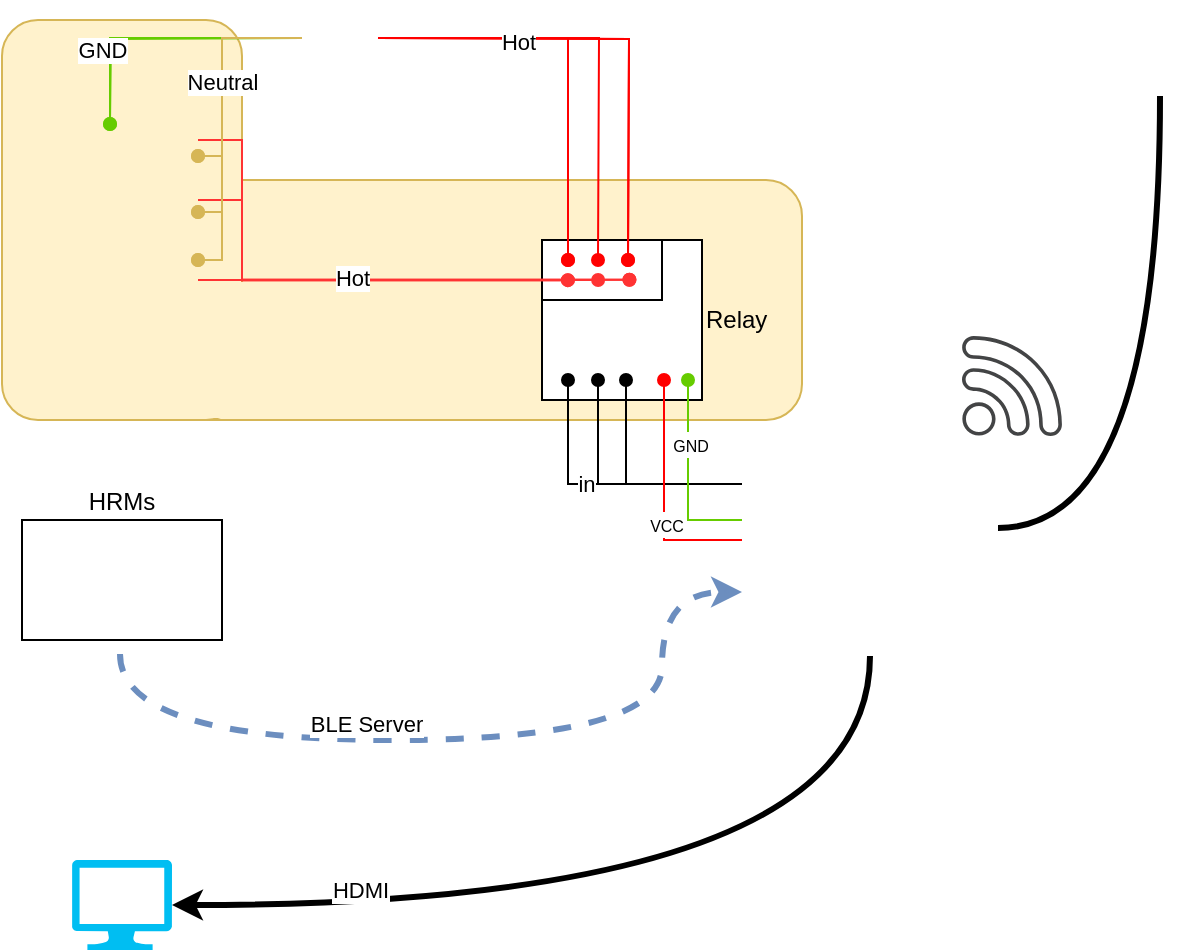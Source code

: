<mxfile version="15.3.7" type="device" pages="2"><diagram id="zQVRt-kyHdrssyUH8KH9" name="Page-1"><mxGraphModel dx="1422" dy="774" grid="1" gridSize="10" guides="1" tooltips="1" connect="1" arrows="1" fold="1" page="1" pageScale="1" pageWidth="1100" pageHeight="850" math="0" shadow="0"><root><mxCell id="0"/><mxCell id="1" parent="0"/><mxCell id="lYrH8xXWiFW9uRE9ra55-70" value="" style="rounded=1;whiteSpace=wrap;html=1;fillColor=#fff2cc;strokeColor=#d6b656;" vertex="1" parent="1"><mxGeometry x="88" y="150" width="332" height="120" as="geometry"/></mxCell><mxCell id="lYrH8xXWiFW9uRE9ra55-69" value="" style="rounded=1;whiteSpace=wrap;html=1;fillColor=#fff2cc;strokeColor=#d6b656;" vertex="1" parent="1"><mxGeometry x="20" y="70" width="120" height="200" as="geometry"/></mxCell><mxCell id="lYrH8xXWiFW9uRE9ra55-53" value="HRMs" style="whiteSpace=wrap;html=1;labelPosition=center;verticalLabelPosition=top;align=center;verticalAlign=bottom;" vertex="1" parent="1"><mxGeometry x="30" y="320" width="100" height="60" as="geometry"/></mxCell><mxCell id="lYrH8xXWiFW9uRE9ra55-24" value="Relay" style="whiteSpace=wrap;html=1;aspect=fixed;labelPosition=right;verticalLabelPosition=middle;align=left;verticalAlign=middle;" vertex="1" parent="1"><mxGeometry x="290" y="180" width="80" height="80" as="geometry"/></mxCell><mxCell id="lYrH8xXWiFW9uRE9ra55-1" value="" style="shape=image;html=1;verticalAlign=top;verticalLabelPosition=bottom;labelBackgroundColor=#ffffff;imageAspect=0;aspect=fixed;image=https://cdn2.iconfinder.com/data/icons/thesquid-ink-40-free-flat-icon-pack/64/traffic-light-128.png" vertex="1" parent="1"><mxGeometry x="30" y="122" width="88" height="88" as="geometry"/></mxCell><mxCell id="lYrH8xXWiFW9uRE9ra55-48" style="edgeStyle=orthogonalEdgeStyle;jumpStyle=arc;orthogonalLoop=1;jettySize=auto;html=1;endArrow=classic;endFill=1;strokeColor=#6c8ebf;fillColor=#dae8fc;strokeWidth=3;curved=1;dashed=1;entryX=0;entryY=0.75;entryDx=0;entryDy=0;" edge="1" parent="1" target="lYrH8xXWiFW9uRE9ra55-9"><mxGeometry relative="1" as="geometry"><mxPoint x="79" y="387" as="sourcePoint"/><mxPoint x="454" y="402" as="targetPoint"/><Array as="points"><mxPoint x="79" y="430"/><mxPoint x="350" y="430"/><mxPoint x="350" y="356"/></Array></mxGeometry></mxCell><mxCell id="lYrH8xXWiFW9uRE9ra55-54" value="BLE Server" style="edgeLabel;html=1;align=center;verticalAlign=middle;resizable=0;points=[];" vertex="1" connectable="0" parent="lYrH8xXWiFW9uRE9ra55-48"><mxGeometry x="-0.227" y="8" relative="1" as="geometry"><mxPoint as="offset"/></mxGeometry></mxCell><mxCell id="lYrH8xXWiFW9uRE9ra55-12" value="" style="group" vertex="1" connectable="0" parent="1"><mxGeometry x="390" y="260" width="128" height="128" as="geometry"/></mxCell><mxCell id="lYrH8xXWiFW9uRE9ra55-9" value="" style="shape=image;html=1;verticalAlign=top;verticalLabelPosition=bottom;labelBackgroundColor=#ffffff;imageAspect=0;aspect=fixed;image=https://cdn0.iconfinder.com/data/icons/thin-line-icons-for-seo-and-development-1/64/Programming_Development_hardware-128.png" vertex="1" parent="lYrH8xXWiFW9uRE9ra55-12"><mxGeometry width="128" height="128" as="geometry"/></mxCell><mxCell id="lYrH8xXWiFW9uRE9ra55-10" value="" style="shape=image;html=1;verticalAlign=top;verticalLabelPosition=bottom;labelBackgroundColor=#ffffff;imageAspect=0;aspect=fixed;image=https://cdn3.iconfinder.com/data/icons/popular-services-brands-vol-2/512/raspberry-pi-128.png" vertex="1" parent="lYrH8xXWiFW9uRE9ra55-12"><mxGeometry x="70" y="18" width="38" height="38" as="geometry"/></mxCell><mxCell id="lYrH8xXWiFW9uRE9ra55-11" value="" style="shape=image;html=1;verticalAlign=top;verticalLabelPosition=bottom;labelBackgroundColor=#ffffff;imageAspect=0;aspect=fixed;image=https://cdn3.iconfinder.com/data/icons/popular-services-brands-vol-2/512/raspberry-pi-128.png" vertex="1" parent="lYrH8xXWiFW9uRE9ra55-12"><mxGeometry x="70" y="18" width="38" height="38" as="geometry"/></mxCell><mxCell id="lYrH8xXWiFW9uRE9ra55-15" style="edgeStyle=orthogonalEdgeStyle;rounded=0;orthogonalLoop=1;jettySize=auto;html=1;endArrow=oval;endFill=1;" edge="1" parent="1" source="lYrH8xXWiFW9uRE9ra55-9"><mxGeometry relative="1" as="geometry"><mxPoint x="332" y="250" as="targetPoint"/><Array as="points"><mxPoint x="332" y="302"/></Array></mxGeometry></mxCell><mxCell id="lYrH8xXWiFW9uRE9ra55-16" style="edgeStyle=orthogonalEdgeStyle;rounded=0;orthogonalLoop=1;jettySize=auto;html=1;endArrow=oval;endFill=1;" edge="1" parent="1" source="lYrH8xXWiFW9uRE9ra55-9"><mxGeometry relative="1" as="geometry"><mxPoint x="318" y="250" as="targetPoint"/><Array as="points"><mxPoint x="318" y="302"/></Array></mxGeometry></mxCell><mxCell id="lYrH8xXWiFW9uRE9ra55-18" style="edgeStyle=orthogonalEdgeStyle;rounded=0;orthogonalLoop=1;jettySize=auto;html=1;endArrow=oval;endFill=1;" edge="1" parent="1" source="lYrH8xXWiFW9uRE9ra55-9"><mxGeometry relative="1" as="geometry"><mxPoint x="303" y="250" as="targetPoint"/><Array as="points"><mxPoint x="303" y="302"/></Array></mxGeometry></mxCell><mxCell id="lYrH8xXWiFW9uRE9ra55-67" value="in" style="edgeLabel;html=1;align=center;verticalAlign=middle;resizable=0;points=[];" vertex="1" connectable="0" parent="lYrH8xXWiFW9uRE9ra55-18"><mxGeometry x="0.132" relative="1" as="geometry"><mxPoint as="offset"/></mxGeometry></mxCell><mxCell id="lYrH8xXWiFW9uRE9ra55-29" value="" style="rounded=0;whiteSpace=wrap;html=1;" vertex="1" parent="1"><mxGeometry x="290" y="180" width="60" height="30" as="geometry"/></mxCell><mxCell id="lYrH8xXWiFW9uRE9ra55-21" style="edgeStyle=orthogonalEdgeStyle;rounded=0;orthogonalLoop=1;jettySize=auto;html=1;endArrow=oval;endFill=1;strokeColor=#FF0000;" edge="1" parent="1" source="lYrH8xXWiFW9uRE9ra55-20"><mxGeometry relative="1" as="geometry"><mxPoint x="303" y="190" as="targetPoint"/><Array as="points"><mxPoint x="303" y="79"/></Array></mxGeometry></mxCell><mxCell id="lYrH8xXWiFW9uRE9ra55-22" style="edgeStyle=orthogonalEdgeStyle;rounded=0;orthogonalLoop=1;jettySize=auto;html=1;endArrow=oval;endFill=1;strokeColor=#FF0000;" edge="1" parent="1" source="lYrH8xXWiFW9uRE9ra55-20"><mxGeometry relative="1" as="geometry"><mxPoint x="318" y="190" as="targetPoint"/></mxGeometry></mxCell><mxCell id="lYrH8xXWiFW9uRE9ra55-30" style="edgeStyle=orthogonalEdgeStyle;rounded=0;orthogonalLoop=1;jettySize=auto;html=1;endArrow=oval;endFill=1;strokeColor=#d6b656;fillColor=#fff2cc;" edge="1" parent="1" source="lYrH8xXWiFW9uRE9ra55-20" target="lYrH8xXWiFW9uRE9ra55-1"><mxGeometry relative="1" as="geometry"><Array as="points"><mxPoint x="130" y="79"/><mxPoint x="130" y="138"/></Array></mxGeometry></mxCell><mxCell id="lYrH8xXWiFW9uRE9ra55-32" style="edgeStyle=orthogonalEdgeStyle;rounded=0;orthogonalLoop=1;jettySize=auto;html=1;endArrow=oval;endFill=1;strokeColor=#d6b656;fillColor=#fff2cc;" edge="1" parent="1" source="lYrH8xXWiFW9uRE9ra55-20" target="lYrH8xXWiFW9uRE9ra55-1"><mxGeometry relative="1" as="geometry"><Array as="points"><mxPoint x="130" y="79"/><mxPoint x="130" y="166"/></Array></mxGeometry></mxCell><mxCell id="lYrH8xXWiFW9uRE9ra55-33" style="edgeStyle=orthogonalEdgeStyle;rounded=0;orthogonalLoop=1;jettySize=auto;html=1;endArrow=oval;endFill=1;strokeColor=#d6b656;fillColor=#fff2cc;" edge="1" parent="1" source="lYrH8xXWiFW9uRE9ra55-20" target="lYrH8xXWiFW9uRE9ra55-1"><mxGeometry relative="1" as="geometry"><Array as="points"><mxPoint x="130" y="79"/><mxPoint x="130" y="190"/></Array></mxGeometry></mxCell><mxCell id="lYrH8xXWiFW9uRE9ra55-34" style="edgeStyle=orthogonalEdgeStyle;rounded=0;orthogonalLoop=1;jettySize=auto;html=1;endArrow=oval;endFill=1;strokeColor=#66CC00;" edge="1" parent="1" source="lYrH8xXWiFW9uRE9ra55-20" target="lYrH8xXWiFW9uRE9ra55-1"><mxGeometry relative="1" as="geometry"/></mxCell><mxCell id="lYrH8xXWiFW9uRE9ra55-20" value="" style="shape=image;html=1;verticalAlign=top;verticalLabelPosition=bottom;labelBackgroundColor=#ffffff;imageAspect=0;aspect=fixed;image=https://cdn2.iconfinder.com/data/icons/donkey/800/19-128.png" vertex="1" parent="1"><mxGeometry x="170" y="60" width="38" height="38" as="geometry"/></mxCell><mxCell id="lYrH8xXWiFW9uRE9ra55-25" style="edgeStyle=orthogonalEdgeStyle;rounded=0;orthogonalLoop=1;jettySize=auto;html=1;endArrow=oval;endFill=1;strokeColor=#FF0000;" edge="1" parent="1"><mxGeometry relative="1" as="geometry"><mxPoint x="333" y="190" as="targetPoint"/><mxPoint x="208" y="79" as="sourcePoint"/></mxGeometry></mxCell><mxCell id="lYrH8xXWiFW9uRE9ra55-26" style="edgeStyle=orthogonalEdgeStyle;rounded=0;orthogonalLoop=1;jettySize=auto;html=1;endArrow=oval;endFill=1;strokeColor=#FF0000;" edge="1" parent="1" source="lYrH8xXWiFW9uRE9ra55-9"><mxGeometry relative="1" as="geometry"><mxPoint x="351" y="250" as="targetPoint"/><Array as="points"><mxPoint x="351" y="330"/></Array></mxGeometry></mxCell><mxCell id="lYrH8xXWiFW9uRE9ra55-68" value="&lt;font style=&quot;font-size: 8px&quot;&gt;VCC&lt;/font&gt;" style="edgeLabel;html=1;align=center;verticalAlign=middle;resizable=0;points=[];" vertex="1" connectable="0" parent="lYrH8xXWiFW9uRE9ra55-26"><mxGeometry x="-0.203" y="-1" relative="1" as="geometry"><mxPoint as="offset"/></mxGeometry></mxCell><mxCell id="lYrH8xXWiFW9uRE9ra55-28" style="edgeStyle=orthogonalEdgeStyle;rounded=0;orthogonalLoop=1;jettySize=auto;html=1;endArrow=oval;endFill=1;strokeColor=#66CC00;" edge="1" parent="1" source="lYrH8xXWiFW9uRE9ra55-9"><mxGeometry relative="1" as="geometry"><mxPoint x="363" y="250" as="targetPoint"/><Array as="points"><mxPoint x="363" y="320"/></Array></mxGeometry></mxCell><mxCell id="lYrH8xXWiFW9uRE9ra55-75" value="&lt;font style=&quot;font-size: 8px&quot;&gt;GND&lt;/font&gt;" style="edgeLabel;html=1;align=center;verticalAlign=middle;resizable=0;points=[];" vertex="1" connectable="0" parent="lYrH8xXWiFW9uRE9ra55-28"><mxGeometry x="0.336" y="-1" relative="1" as="geometry"><mxPoint as="offset"/></mxGeometry></mxCell><mxCell id="lYrH8xXWiFW9uRE9ra55-36" style="edgeStyle=orthogonalEdgeStyle;rounded=0;orthogonalLoop=1;jettySize=auto;html=1;endArrow=oval;endFill=1;strokeColor=#FF3333;" edge="1" parent="1" source="lYrH8xXWiFW9uRE9ra55-1"><mxGeometry relative="1" as="geometry"><mxPoint x="318.058" y="199.994" as="targetPoint"/><Array as="points"><mxPoint x="220" y="200"/><mxPoint x="220" y="200"/></Array></mxGeometry></mxCell><mxCell id="lYrH8xXWiFW9uRE9ra55-37" style="edgeStyle=orthogonalEdgeStyle;rounded=0;orthogonalLoop=1;jettySize=auto;html=1;endArrow=oval;endFill=1;strokeColor=#FF3333;" edge="1" parent="1" source="lYrH8xXWiFW9uRE9ra55-1"><mxGeometry relative="1" as="geometry"><mxPoint x="333.722" y="199.864" as="targetPoint"/><Array as="points"><mxPoint x="140" y="130"/><mxPoint x="140" y="200"/></Array></mxGeometry></mxCell><mxCell id="lYrH8xXWiFW9uRE9ra55-35" style="edgeStyle=orthogonalEdgeStyle;rounded=0;orthogonalLoop=1;jettySize=auto;html=1;endArrow=oval;endFill=1;strokeColor=#FF3333;" edge="1" parent="1" source="lYrH8xXWiFW9uRE9ra55-1"><mxGeometry relative="1" as="geometry"><mxPoint x="302.946" y="200.085" as="targetPoint"/><Array as="points"><mxPoint x="140" y="160"/><mxPoint x="140" y="200"/></Array></mxGeometry></mxCell><mxCell id="lYrH8xXWiFW9uRE9ra55-40" style="edgeStyle=orthogonalEdgeStyle;rounded=0;orthogonalLoop=1;jettySize=auto;html=1;endArrow=oval;endFill=1;strokeColor=#66CC00;" edge="1" parent="1"><mxGeometry relative="1" as="geometry"><mxPoint x="170" y="79.01" as="sourcePoint"/><mxPoint x="74.0" y="122" as="targetPoint"/></mxGeometry></mxCell><mxCell id="lYrH8xXWiFW9uRE9ra55-66" value="GND" style="edgeLabel;html=1;align=center;verticalAlign=middle;resizable=0;points=[];" vertex="1" connectable="0" parent="lYrH8xXWiFW9uRE9ra55-40"><mxGeometry x="0.459" y="-5" relative="1" as="geometry"><mxPoint as="offset"/></mxGeometry></mxCell><mxCell id="lYrH8xXWiFW9uRE9ra55-41" style="edgeStyle=orthogonalEdgeStyle;rounded=0;orthogonalLoop=1;jettySize=auto;html=1;endArrow=oval;endFill=1;strokeColor=#d6b656;fillColor=#fff2cc;" edge="1" parent="1"><mxGeometry relative="1" as="geometry"><mxPoint x="170" y="79.01" as="sourcePoint"/><mxPoint x="118.0" y="190.0" as="targetPoint"/><Array as="points"><mxPoint x="130" y="79"/><mxPoint x="130" y="190"/></Array></mxGeometry></mxCell><mxCell id="lYrH8xXWiFW9uRE9ra55-42" style="edgeStyle=orthogonalEdgeStyle;rounded=0;orthogonalLoop=1;jettySize=auto;html=1;endArrow=oval;endFill=1;strokeColor=#d6b656;fillColor=#fff2cc;" edge="1" parent="1"><mxGeometry relative="1" as="geometry"><mxPoint x="170" y="79.01" as="sourcePoint"/><mxPoint x="118.0" y="138" as="targetPoint"/><Array as="points"><mxPoint x="130" y="79"/><mxPoint x="130" y="138"/></Array></mxGeometry></mxCell><mxCell id="lYrH8xXWiFW9uRE9ra55-43" style="edgeStyle=orthogonalEdgeStyle;rounded=0;orthogonalLoop=1;jettySize=auto;html=1;endArrow=oval;endFill=1;strokeColor=#FF3333;" edge="1" parent="1"><mxGeometry relative="1" as="geometry"><mxPoint x="302.946" y="200.085" as="targetPoint"/><mxPoint x="118.0" y="160" as="sourcePoint"/><Array as="points"><mxPoint x="140" y="160"/><mxPoint x="140" y="200"/></Array></mxGeometry></mxCell><mxCell id="lYrH8xXWiFW9uRE9ra55-44" style="edgeStyle=orthogonalEdgeStyle;rounded=0;orthogonalLoop=1;jettySize=auto;html=1;endArrow=oval;endFill=1;strokeColor=#FF3333;" edge="1" parent="1"><mxGeometry relative="1" as="geometry"><mxPoint x="333.722" y="199.864" as="targetPoint"/><mxPoint x="118.0" y="130" as="sourcePoint"/><Array as="points"><mxPoint x="140" y="130"/><mxPoint x="140" y="200"/></Array></mxGeometry></mxCell><mxCell id="lYrH8xXWiFW9uRE9ra55-62" value="Hot" style="edgeLabel;html=1;align=center;verticalAlign=middle;resizable=0;points=[];" vertex="1" connectable="0" parent="lYrH8xXWiFW9uRE9ra55-44"><mxGeometry x="0.026" y="1" relative="1" as="geometry"><mxPoint as="offset"/></mxGeometry></mxCell><mxCell id="lYrH8xXWiFW9uRE9ra55-45" style="edgeStyle=orthogonalEdgeStyle;rounded=0;orthogonalLoop=1;jettySize=auto;html=1;endArrow=oval;endFill=1;strokeColor=#d6b656;fillColor=#fff2cc;" edge="1" parent="1"><mxGeometry relative="1" as="geometry"><mxPoint x="170" y="79.01" as="sourcePoint"/><mxPoint x="118.0" y="166.0" as="targetPoint"/><Array as="points"><mxPoint x="130" y="79"/><mxPoint x="130" y="166"/></Array></mxGeometry></mxCell><mxCell id="lYrH8xXWiFW9uRE9ra55-65" value="Neutral" style="edgeLabel;html=1;align=center;verticalAlign=middle;resizable=0;points=[];" vertex="1" connectable="0" parent="lYrH8xXWiFW9uRE9ra55-45"><mxGeometry x="-0.114" relative="1" as="geometry"><mxPoint as="offset"/></mxGeometry></mxCell><mxCell id="lYrH8xXWiFW9uRE9ra55-46" style="edgeStyle=orthogonalEdgeStyle;rounded=0;orthogonalLoop=1;jettySize=auto;html=1;endArrow=oval;endFill=1;strokeColor=#FF0000;" edge="1" parent="1"><mxGeometry relative="1" as="geometry"><mxPoint x="333" y="190" as="targetPoint"/><mxPoint x="208" y="79" as="sourcePoint"/></mxGeometry></mxCell><mxCell id="lYrH8xXWiFW9uRE9ra55-47" style="edgeStyle=orthogonalEdgeStyle;rounded=0;orthogonalLoop=1;jettySize=auto;html=1;endArrow=oval;endFill=1;strokeColor=#FF0000;" edge="1" parent="1"><mxGeometry relative="1" as="geometry"><mxPoint x="303" y="190" as="targetPoint"/><mxPoint x="208.0" y="79.01" as="sourcePoint"/><Array as="points"><mxPoint x="303" y="79"/></Array></mxGeometry></mxCell><mxCell id="lYrH8xXWiFW9uRE9ra55-64" value="Hot" style="edgeLabel;html=1;align=center;verticalAlign=middle;resizable=0;points=[];" vertex="1" connectable="0" parent="lYrH8xXWiFW9uRE9ra55-47"><mxGeometry x="-0.32" y="-2" relative="1" as="geometry"><mxPoint as="offset"/></mxGeometry></mxCell><mxCell id="lYrH8xXWiFW9uRE9ra55-50" value="" style="shape=image;html=1;verticalAlign=top;verticalLabelPosition=bottom;labelBackgroundColor=#ffffff;imageAspect=0;aspect=fixed;image=https://cdn4.iconfinder.com/data/icons/logos-and-brands/512/49_Bluetooth_logo_logos-128.png" vertex="1" parent="1"><mxGeometry x="70" y="326" width="48" height="48" as="geometry"/></mxCell><mxCell id="lYrH8xXWiFW9uRE9ra55-52" value="" style="shape=image;html=1;verticalAlign=top;verticalLabelPosition=bottom;labelBackgroundColor=#ffffff;imageAspect=0;aspect=fixed;image=https://cdn4.iconfinder.com/data/icons/logos-and-brands/512/49_Bluetooth_logo_logos-128.png" vertex="1" parent="1"><mxGeometry x="40" y="326" width="48" height="48" as="geometry"/></mxCell><mxCell id="lYrH8xXWiFW9uRE9ra55-60" style="edgeStyle=orthogonalEdgeStyle;curved=1;jumpStyle=arc;orthogonalLoop=1;jettySize=auto;html=1;endArrow=none;endFill=0;strokeColor=#000000;strokeWidth=3;startArrow=classic;startFill=1;" edge="1" parent="1" source="lYrH8xXWiFW9uRE9ra55-59" target="lYrH8xXWiFW9uRE9ra55-9"><mxGeometry relative="1" as="geometry"/></mxCell><mxCell id="lYrH8xXWiFW9uRE9ra55-61" value="HDMI" style="edgeLabel;html=1;align=center;verticalAlign=middle;resizable=0;points=[];" vertex="1" connectable="0" parent="lYrH8xXWiFW9uRE9ra55-60"><mxGeometry x="-0.602" y="8" relative="1" as="geometry"><mxPoint as="offset"/></mxGeometry></mxCell><mxCell id="lYrH8xXWiFW9uRE9ra55-59" value="" style="verticalLabelPosition=bottom;html=1;verticalAlign=top;align=center;strokeColor=none;fillColor=#00BEF2;shape=mxgraph.azure.computer;pointerEvents=1;" vertex="1" parent="1"><mxGeometry x="55" y="490" width="50" height="45" as="geometry"/></mxCell><mxCell id="lYrH8xXWiFW9uRE9ra55-72" value="" style="whiteSpace=wrap;html=1;aspect=fixed;strokeColor=none;fillColor=#fff2cc;glass=0;" vertex="1" parent="1"><mxGeometry x="116" y="201" width="68" height="68" as="geometry"/></mxCell><mxCell id="lYrH8xXWiFW9uRE9ra55-76" value="" style="sketch=0;pointerEvents=1;shadow=0;dashed=0;html=1;strokeColor=none;fillColor=#434445;aspect=fixed;labelPosition=center;verticalLabelPosition=bottom;verticalAlign=top;align=center;outlineConnect=0;shape=mxgraph.vvd.wi_fi;glass=0;" vertex="1" parent="1"><mxGeometry x="500" y="228" width="50" height="50" as="geometry"/></mxCell><mxCell id="lYrH8xXWiFW9uRE9ra55-82" style="edgeStyle=orthogonalEdgeStyle;curved=1;jumpStyle=arc;orthogonalLoop=1;jettySize=auto;html=1;entryX=1;entryY=0.5;entryDx=0;entryDy=0;endArrow=none;endFill=0;strokeColor=#000000;strokeWidth=3;" edge="1" parent="1" source="lYrH8xXWiFW9uRE9ra55-79" target="lYrH8xXWiFW9uRE9ra55-9"><mxGeometry relative="1" as="geometry"><Array as="points"><mxPoint x="599" y="324"/></Array></mxGeometry></mxCell><mxCell id="lYrH8xXWiFW9uRE9ra55-79" value="" style="shape=image;html=1;verticalAlign=top;verticalLabelPosition=bottom;labelBackgroundColor=#ffffff;imageAspect=0;aspect=fixed;image=https://cdn2.iconfinder.com/data/icons/donkey/800/19-128.png" vertex="1" parent="1"><mxGeometry x="580" y="70" width="38" height="38" as="geometry"/></mxCell></root></mxGraphModel></diagram><diagram id="z7uBxJIFRBPMxyO-9Edf" name="Page-2"><mxGraphModel dx="2062" dy="1122" grid="1" gridSize="10" guides="1" tooltips="1" connect="1" arrows="1" fold="1" page="1" pageScale="1" pageWidth="1100" pageHeight="850" math="0" shadow="0"><root><mxCell id="4zfKssgB0_KrYtuhdpKu-0"/><mxCell id="4zfKssgB0_KrYtuhdpKu-1" parent="4zfKssgB0_KrYtuhdpKu-0"/></root></mxGraphModel></diagram></mxfile>
